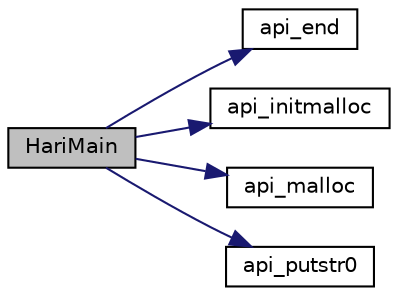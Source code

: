 digraph "HariMain"
{
 // LATEX_PDF_SIZE
  edge [fontname="Helvetica",fontsize="10",labelfontname="Helvetica",labelfontsize="10"];
  node [fontname="Helvetica",fontsize="10",shape=record];
  rankdir="LR";
  Node1 [label="HariMain",height=0.2,width=0.4,color="black", fillcolor="grey75", style="filled", fontcolor="black",tooltip=" "];
  Node1 -> Node2 [color="midnightblue",fontsize="10",style="solid",fontname="Helvetica"];
  Node2 [label="api_end",height=0.2,width=0.4,color="black", fillcolor="white", style="filled",URL="$apilib_8h.html#ad75f3bbaa1d5c628c07566f9eba2dba3",tooltip="終了API"];
  Node1 -> Node3 [color="midnightblue",fontsize="10",style="solid",fontname="Helvetica"];
  Node3 [label="api_initmalloc",height=0.2,width=0.4,color="black", fillcolor="white", style="filled",URL="$apilib_8h.html#a2441c5574e36da0c19e2c0a47aea295e",tooltip="メモリマネージャの初期化を行う"];
  Node1 -> Node4 [color="midnightblue",fontsize="10",style="solid",fontname="Helvetica"];
  Node4 [label="api_malloc",height=0.2,width=0.4,color="black", fillcolor="white", style="filled",URL="$apilib_8h.html#a0179a3e4366c71d17f9bdbf27042f6ec",tooltip="指定サイズのメモリを確保する"];
  Node1 -> Node5 [color="midnightblue",fontsize="10",style="solid",fontname="Helvetica"];
  Node5 [label="api_putstr0",height=0.2,width=0.4,color="black", fillcolor="white", style="filled",URL="$apilib_8h.html#af73b71034391b78e6e7973d201eca509",tooltip="文字列表示する"];
}

